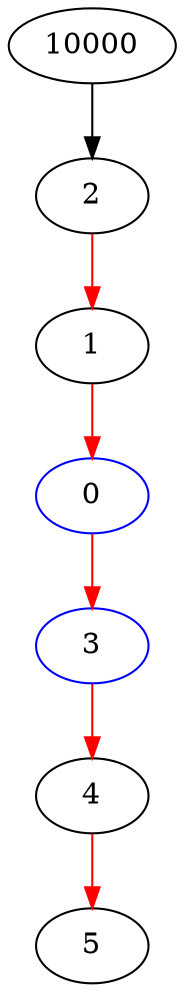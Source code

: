 digraph {
  0 [label="0", color=blue];
  1 -> 0 [label="", color=red];
  2 [label="2", color=black];
  10000 -> 2 [label="", color=black];
  10000 [label="10000", color=black];
  4 [label="4", color=black];
  3 -> 4 [label="", color=red];
  1 [label="1", color=black];
  2 -> 1 [label="", color=red];
  3 [label="3", color=blue];
  0 -> 3 [label="", color=red];
  5 [label="5", color=black];
  4 -> 5 [label="", color=red];
}
